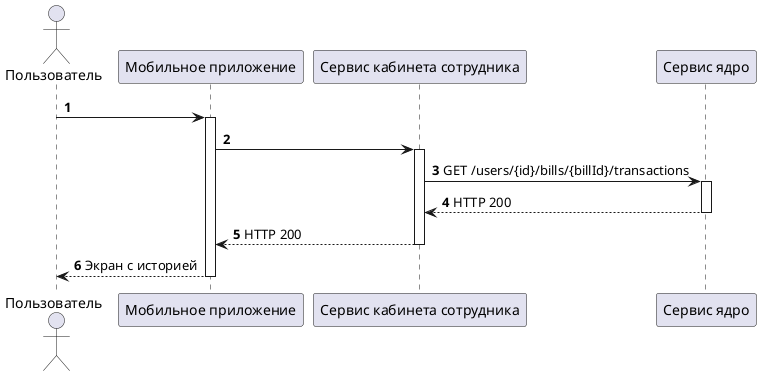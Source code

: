 @startuml
'https://plantuml.com/sequence-diagram

autonumber

actor "Пользователь" as User
participant "Мобильное приложение" as MobileApp
participant "Сервис кабинета сотрудника" as EmployerService
participant "Сервис ядро" as CoreService

User -> MobileApp
activate MobileApp

    MobileApp -> EmployerService
    activate EmployerService

        EmployerService -> CoreService: GET /users/{id}/bills/{billId}/transactions
        activate CoreService
        return HTTP 200
    return HTTP 200
return Экран с историей

@enduml